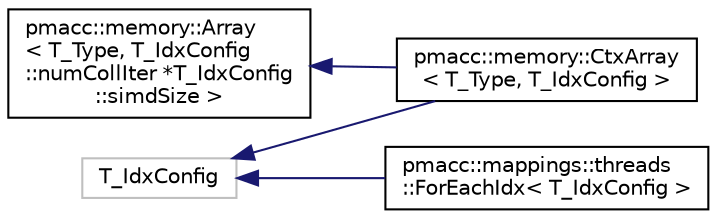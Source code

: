 digraph "Graphical Class Hierarchy"
{
 // LATEX_PDF_SIZE
  edge [fontname="Helvetica",fontsize="10",labelfontname="Helvetica",labelfontsize="10"];
  node [fontname="Helvetica",fontsize="10",shape=record];
  rankdir="LR";
  Node1718 [label="pmacc::memory::Array\l\< T_Type, T_IdxConfig\l::numCollIter *T_IdxConfig\l::simdSize \>",height=0.2,width=0.4,color="black", fillcolor="white", style="filled",URL="$structpmacc_1_1memory_1_1_array.html",tooltip=" "];
  Node1718 -> Node307 [dir="back",color="midnightblue",fontsize="10",style="solid",fontname="Helvetica"];
  Node307 [label="pmacc::memory::CtxArray\l\< T_Type, T_IdxConfig \>",height=0.2,width=0.4,color="black", fillcolor="white", style="filled",URL="$structpmacc_1_1memory_1_1_ctx_array.html",tooltip="Static sized array for a local variable."];
  Node305 [label="T_IdxConfig",height=0.2,width=0.4,color="grey75", fillcolor="white", style="filled",tooltip=" "];
  Node305 -> Node0 [dir="back",color="midnightblue",fontsize="10",style="solid",fontname="Helvetica"];
  Node0 [label="pmacc::mappings::threads\l::ForEachIdx\< T_IdxConfig \>",height=0.2,width=0.4,color="black", fillcolor="white", style="filled",URL="$structpmacc_1_1mappings_1_1threads_1_1_for_each_idx.html",tooltip="execute a functor for each index"];
  Node305 -> Node307 [dir="back",color="midnightblue",fontsize="10",style="solid",fontname="Helvetica"];
}

